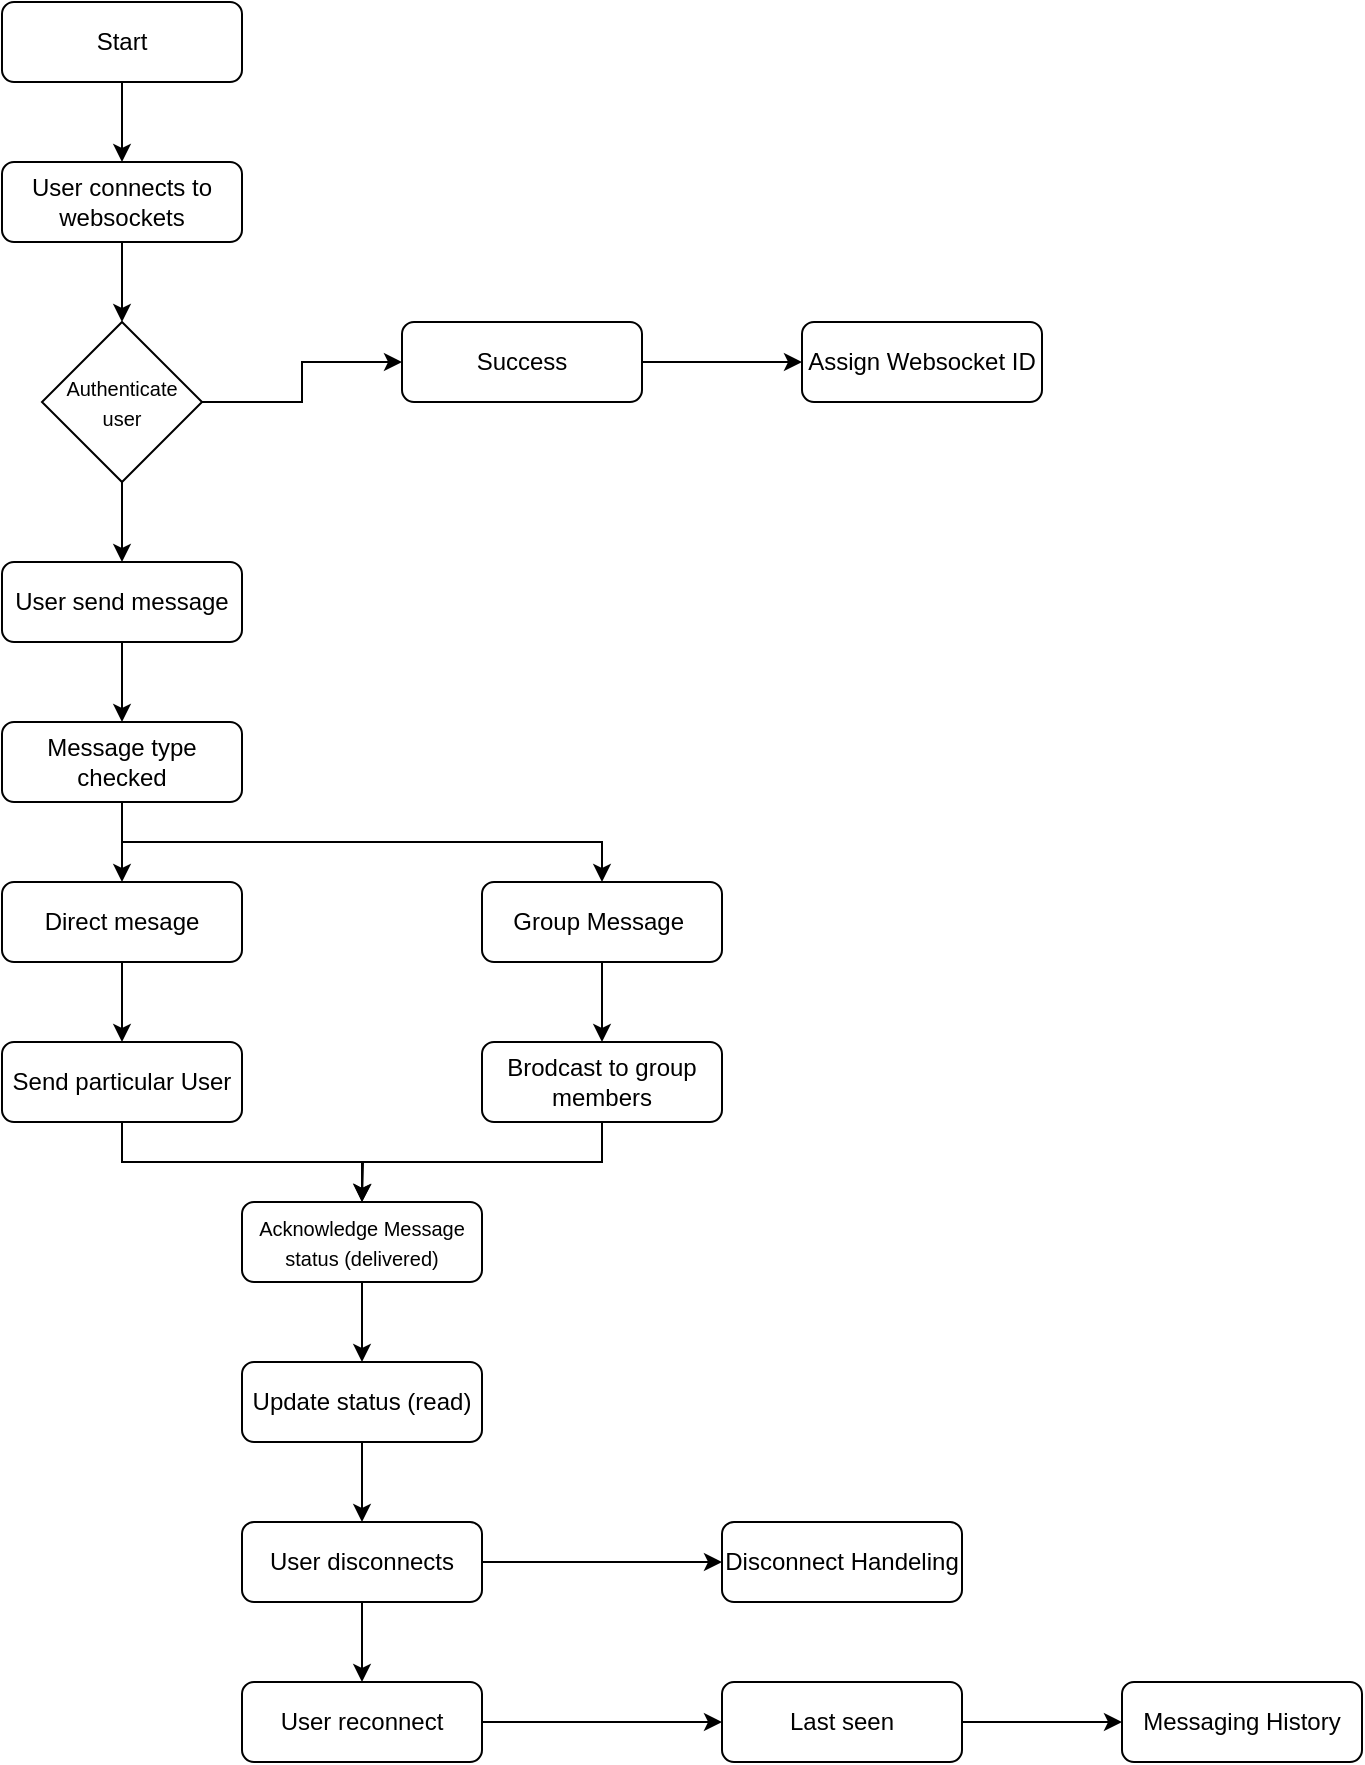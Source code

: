 <mxfile version="25.0.3">
  <diagram name="Page-1" id="KOJL5SAoYAYIbk9zPLsi">
    <mxGraphModel dx="794" dy="446" grid="1" gridSize="10" guides="1" tooltips="1" connect="1" arrows="1" fold="1" page="1" pageScale="1" pageWidth="827" pageHeight="1169" math="0" shadow="0">
      <root>
        <mxCell id="0" />
        <mxCell id="1" parent="0" />
        <mxCell id="uMdD4-_RnNRwG7ZbI6EM-27" style="edgeStyle=orthogonalEdgeStyle;rounded=0;orthogonalLoop=1;jettySize=auto;html=1;exitX=0.5;exitY=1;exitDx=0;exitDy=0;entryX=0.5;entryY=0;entryDx=0;entryDy=0;" edge="1" parent="1" source="uMdD4-_RnNRwG7ZbI6EM-5" target="uMdD4-_RnNRwG7ZbI6EM-6">
          <mxGeometry relative="1" as="geometry" />
        </mxCell>
        <mxCell id="uMdD4-_RnNRwG7ZbI6EM-5" value="Start" style="rounded=1;whiteSpace=wrap;html=1;" vertex="1" parent="1">
          <mxGeometry x="200" y="80" width="120" height="40" as="geometry" />
        </mxCell>
        <mxCell id="uMdD4-_RnNRwG7ZbI6EM-28" style="edgeStyle=orthogonalEdgeStyle;rounded=0;orthogonalLoop=1;jettySize=auto;html=1;exitX=0.5;exitY=1;exitDx=0;exitDy=0;entryX=0.5;entryY=0;entryDx=0;entryDy=0;" edge="1" parent="1" source="uMdD4-_RnNRwG7ZbI6EM-6" target="uMdD4-_RnNRwG7ZbI6EM-26">
          <mxGeometry relative="1" as="geometry" />
        </mxCell>
        <mxCell id="uMdD4-_RnNRwG7ZbI6EM-6" value="User connects to websockets" style="whiteSpace=wrap;html=1;rounded=1;" vertex="1" parent="1">
          <mxGeometry x="200" y="160" width="120" height="40" as="geometry" />
        </mxCell>
        <mxCell id="uMdD4-_RnNRwG7ZbI6EM-30" style="edgeStyle=orthogonalEdgeStyle;rounded=0;orthogonalLoop=1;jettySize=auto;html=1;exitX=1;exitY=0.5;exitDx=0;exitDy=0;entryX=0;entryY=0.5;entryDx=0;entryDy=0;" edge="1" parent="1" source="uMdD4-_RnNRwG7ZbI6EM-10" target="uMdD4-_RnNRwG7ZbI6EM-11">
          <mxGeometry relative="1" as="geometry" />
        </mxCell>
        <mxCell id="uMdD4-_RnNRwG7ZbI6EM-10" value="Success" style="rounded=1;whiteSpace=wrap;html=1;" vertex="1" parent="1">
          <mxGeometry x="400" y="240" width="120" height="40" as="geometry" />
        </mxCell>
        <mxCell id="uMdD4-_RnNRwG7ZbI6EM-11" value="Assign Websocket ID" style="rounded=1;whiteSpace=wrap;html=1;" vertex="1" parent="1">
          <mxGeometry x="600" y="240" width="120" height="40" as="geometry" />
        </mxCell>
        <mxCell id="uMdD4-_RnNRwG7ZbI6EM-32" style="edgeStyle=orthogonalEdgeStyle;rounded=0;orthogonalLoop=1;jettySize=auto;html=1;exitX=0.5;exitY=1;exitDx=0;exitDy=0;entryX=0.5;entryY=0;entryDx=0;entryDy=0;" edge="1" parent="1" source="uMdD4-_RnNRwG7ZbI6EM-12" target="uMdD4-_RnNRwG7ZbI6EM-13">
          <mxGeometry relative="1" as="geometry" />
        </mxCell>
        <mxCell id="uMdD4-_RnNRwG7ZbI6EM-12" value="User send message" style="rounded=1;whiteSpace=wrap;html=1;" vertex="1" parent="1">
          <mxGeometry x="200" y="360" width="120" height="40" as="geometry" />
        </mxCell>
        <mxCell id="uMdD4-_RnNRwG7ZbI6EM-33" style="edgeStyle=orthogonalEdgeStyle;rounded=0;orthogonalLoop=1;jettySize=auto;html=1;exitX=0.5;exitY=1;exitDx=0;exitDy=0;entryX=0.5;entryY=0;entryDx=0;entryDy=0;" edge="1" parent="1" source="uMdD4-_RnNRwG7ZbI6EM-13" target="uMdD4-_RnNRwG7ZbI6EM-14">
          <mxGeometry relative="1" as="geometry" />
        </mxCell>
        <mxCell id="uMdD4-_RnNRwG7ZbI6EM-34" style="edgeStyle=orthogonalEdgeStyle;rounded=0;orthogonalLoop=1;jettySize=auto;html=1;exitX=0.5;exitY=1;exitDx=0;exitDy=0;entryX=0.5;entryY=0;entryDx=0;entryDy=0;" edge="1" parent="1" source="uMdD4-_RnNRwG7ZbI6EM-13" target="uMdD4-_RnNRwG7ZbI6EM-15">
          <mxGeometry relative="1" as="geometry" />
        </mxCell>
        <mxCell id="uMdD4-_RnNRwG7ZbI6EM-13" value="Message type checked" style="rounded=1;whiteSpace=wrap;html=1;" vertex="1" parent="1">
          <mxGeometry x="200" y="440" width="120" height="40" as="geometry" />
        </mxCell>
        <mxCell id="uMdD4-_RnNRwG7ZbI6EM-35" style="edgeStyle=orthogonalEdgeStyle;rounded=0;orthogonalLoop=1;jettySize=auto;html=1;exitX=0.5;exitY=1;exitDx=0;exitDy=0;entryX=0.5;entryY=0;entryDx=0;entryDy=0;" edge="1" parent="1" source="uMdD4-_RnNRwG7ZbI6EM-14" target="uMdD4-_RnNRwG7ZbI6EM-16">
          <mxGeometry relative="1" as="geometry" />
        </mxCell>
        <mxCell id="uMdD4-_RnNRwG7ZbI6EM-14" value="Direct mesage" style="rounded=1;whiteSpace=wrap;html=1;" vertex="1" parent="1">
          <mxGeometry x="200" y="520" width="120" height="40" as="geometry" />
        </mxCell>
        <mxCell id="uMdD4-_RnNRwG7ZbI6EM-36" style="edgeStyle=orthogonalEdgeStyle;rounded=0;orthogonalLoop=1;jettySize=auto;html=1;exitX=0.5;exitY=1;exitDx=0;exitDy=0;entryX=0.5;entryY=0;entryDx=0;entryDy=0;" edge="1" parent="1" source="uMdD4-_RnNRwG7ZbI6EM-15" target="uMdD4-_RnNRwG7ZbI6EM-17">
          <mxGeometry relative="1" as="geometry" />
        </mxCell>
        <mxCell id="uMdD4-_RnNRwG7ZbI6EM-15" value="Group Message&amp;nbsp;" style="rounded=1;whiteSpace=wrap;html=1;" vertex="1" parent="1">
          <mxGeometry x="440" y="520" width="120" height="40" as="geometry" />
        </mxCell>
        <mxCell id="uMdD4-_RnNRwG7ZbI6EM-37" style="edgeStyle=orthogonalEdgeStyle;rounded=0;orthogonalLoop=1;jettySize=auto;html=1;exitX=0.5;exitY=1;exitDx=0;exitDy=0;entryX=0.5;entryY=0;entryDx=0;entryDy=0;" edge="1" parent="1" source="uMdD4-_RnNRwG7ZbI6EM-16" target="uMdD4-_RnNRwG7ZbI6EM-18">
          <mxGeometry relative="1" as="geometry" />
        </mxCell>
        <mxCell id="uMdD4-_RnNRwG7ZbI6EM-16" value="Send particular User" style="rounded=1;whiteSpace=wrap;html=1;" vertex="1" parent="1">
          <mxGeometry x="200" y="600" width="120" height="40" as="geometry" />
        </mxCell>
        <mxCell id="uMdD4-_RnNRwG7ZbI6EM-38" style="edgeStyle=orthogonalEdgeStyle;rounded=0;orthogonalLoop=1;jettySize=auto;html=1;exitX=0.5;exitY=1;exitDx=0;exitDy=0;" edge="1" parent="1" source="uMdD4-_RnNRwG7ZbI6EM-17">
          <mxGeometry relative="1" as="geometry">
            <mxPoint x="380" y="680" as="targetPoint" />
          </mxGeometry>
        </mxCell>
        <mxCell id="uMdD4-_RnNRwG7ZbI6EM-17" value="Brodcast to group members" style="rounded=1;whiteSpace=wrap;html=1;" vertex="1" parent="1">
          <mxGeometry x="440" y="600" width="120" height="40" as="geometry" />
        </mxCell>
        <mxCell id="uMdD4-_RnNRwG7ZbI6EM-39" style="edgeStyle=orthogonalEdgeStyle;rounded=0;orthogonalLoop=1;jettySize=auto;html=1;exitX=0.5;exitY=1;exitDx=0;exitDy=0;entryX=0.5;entryY=0;entryDx=0;entryDy=0;" edge="1" parent="1" source="uMdD4-_RnNRwG7ZbI6EM-18" target="uMdD4-_RnNRwG7ZbI6EM-19">
          <mxGeometry relative="1" as="geometry" />
        </mxCell>
        <mxCell id="uMdD4-_RnNRwG7ZbI6EM-18" value="&lt;font style=&quot;font-size: 10px;&quot;&gt;Acknowledge Message status (delivered)&lt;/font&gt;" style="rounded=1;whiteSpace=wrap;html=1;" vertex="1" parent="1">
          <mxGeometry x="320" y="680" width="120" height="40" as="geometry" />
        </mxCell>
        <mxCell id="uMdD4-_RnNRwG7ZbI6EM-40" style="edgeStyle=orthogonalEdgeStyle;rounded=0;orthogonalLoop=1;jettySize=auto;html=1;exitX=0.5;exitY=1;exitDx=0;exitDy=0;entryX=0.5;entryY=0;entryDx=0;entryDy=0;" edge="1" parent="1" source="uMdD4-_RnNRwG7ZbI6EM-19" target="uMdD4-_RnNRwG7ZbI6EM-21">
          <mxGeometry relative="1" as="geometry" />
        </mxCell>
        <mxCell id="uMdD4-_RnNRwG7ZbI6EM-19" value="Update status (read)" style="rounded=1;whiteSpace=wrap;html=1;" vertex="1" parent="1">
          <mxGeometry x="320" y="760" width="120" height="40" as="geometry" />
        </mxCell>
        <mxCell id="uMdD4-_RnNRwG7ZbI6EM-41" style="edgeStyle=orthogonalEdgeStyle;rounded=0;orthogonalLoop=1;jettySize=auto;html=1;exitX=1;exitY=0.5;exitDx=0;exitDy=0;entryX=0;entryY=0.5;entryDx=0;entryDy=0;" edge="1" parent="1" source="uMdD4-_RnNRwG7ZbI6EM-21" target="uMdD4-_RnNRwG7ZbI6EM-22">
          <mxGeometry relative="1" as="geometry" />
        </mxCell>
        <mxCell id="uMdD4-_RnNRwG7ZbI6EM-42" style="edgeStyle=orthogonalEdgeStyle;rounded=0;orthogonalLoop=1;jettySize=auto;html=1;exitX=0.5;exitY=1;exitDx=0;exitDy=0;entryX=0.5;entryY=0;entryDx=0;entryDy=0;" edge="1" parent="1" source="uMdD4-_RnNRwG7ZbI6EM-21" target="uMdD4-_RnNRwG7ZbI6EM-23">
          <mxGeometry relative="1" as="geometry" />
        </mxCell>
        <mxCell id="uMdD4-_RnNRwG7ZbI6EM-21" value="User disconnects" style="rounded=1;whiteSpace=wrap;html=1;" vertex="1" parent="1">
          <mxGeometry x="320" y="840" width="120" height="40" as="geometry" />
        </mxCell>
        <mxCell id="uMdD4-_RnNRwG7ZbI6EM-22" value="Disconnect Handeling" style="rounded=1;whiteSpace=wrap;html=1;" vertex="1" parent="1">
          <mxGeometry x="560" y="840" width="120" height="40" as="geometry" />
        </mxCell>
        <mxCell id="uMdD4-_RnNRwG7ZbI6EM-43" style="edgeStyle=orthogonalEdgeStyle;rounded=0;orthogonalLoop=1;jettySize=auto;html=1;exitX=1;exitY=0.5;exitDx=0;exitDy=0;entryX=0;entryY=0.5;entryDx=0;entryDy=0;" edge="1" parent="1" source="uMdD4-_RnNRwG7ZbI6EM-23" target="uMdD4-_RnNRwG7ZbI6EM-24">
          <mxGeometry relative="1" as="geometry" />
        </mxCell>
        <mxCell id="uMdD4-_RnNRwG7ZbI6EM-23" value="User reconnect" style="rounded=1;whiteSpace=wrap;html=1;" vertex="1" parent="1">
          <mxGeometry x="320" y="920" width="120" height="40" as="geometry" />
        </mxCell>
        <mxCell id="uMdD4-_RnNRwG7ZbI6EM-44" style="edgeStyle=orthogonalEdgeStyle;rounded=0;orthogonalLoop=1;jettySize=auto;html=1;exitX=1;exitY=0.5;exitDx=0;exitDy=0;entryX=0;entryY=0.5;entryDx=0;entryDy=0;" edge="1" parent="1" source="uMdD4-_RnNRwG7ZbI6EM-24" target="uMdD4-_RnNRwG7ZbI6EM-25">
          <mxGeometry relative="1" as="geometry" />
        </mxCell>
        <mxCell id="uMdD4-_RnNRwG7ZbI6EM-24" value="Last seen" style="rounded=1;whiteSpace=wrap;html=1;" vertex="1" parent="1">
          <mxGeometry x="560" y="920" width="120" height="40" as="geometry" />
        </mxCell>
        <mxCell id="uMdD4-_RnNRwG7ZbI6EM-25" value="Messaging History" style="rounded=1;whiteSpace=wrap;html=1;" vertex="1" parent="1">
          <mxGeometry x="760" y="920" width="120" height="40" as="geometry" />
        </mxCell>
        <mxCell id="uMdD4-_RnNRwG7ZbI6EM-29" style="edgeStyle=orthogonalEdgeStyle;rounded=0;orthogonalLoop=1;jettySize=auto;html=1;exitX=1;exitY=0.5;exitDx=0;exitDy=0;entryX=0;entryY=0.5;entryDx=0;entryDy=0;" edge="1" parent="1" source="uMdD4-_RnNRwG7ZbI6EM-26" target="uMdD4-_RnNRwG7ZbI6EM-10">
          <mxGeometry relative="1" as="geometry" />
        </mxCell>
        <mxCell id="uMdD4-_RnNRwG7ZbI6EM-31" style="edgeStyle=orthogonalEdgeStyle;rounded=0;orthogonalLoop=1;jettySize=auto;html=1;exitX=0.5;exitY=1;exitDx=0;exitDy=0;entryX=0.5;entryY=0;entryDx=0;entryDy=0;" edge="1" parent="1" source="uMdD4-_RnNRwG7ZbI6EM-26" target="uMdD4-_RnNRwG7ZbI6EM-12">
          <mxGeometry relative="1" as="geometry" />
        </mxCell>
        <mxCell id="uMdD4-_RnNRwG7ZbI6EM-26" value="&lt;font style=&quot;font-size: 10px;&quot;&gt;Authenticate &lt;br&gt;user&lt;/font&gt;" style="rhombus;whiteSpace=wrap;html=1;" vertex="1" parent="1">
          <mxGeometry x="220" y="240" width="80" height="80" as="geometry" />
        </mxCell>
      </root>
    </mxGraphModel>
  </diagram>
</mxfile>
